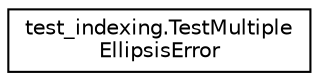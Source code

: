 digraph "Graphical Class Hierarchy"
{
 // LATEX_PDF_SIZE
  edge [fontname="Helvetica",fontsize="10",labelfontname="Helvetica",labelfontsize="10"];
  node [fontname="Helvetica",fontsize="10",shape=record];
  rankdir="LR";
  Node0 [label="test_indexing.TestMultiple\lEllipsisError",height=0.2,width=0.4,color="black", fillcolor="white", style="filled",URL="$classtest__indexing_1_1TestMultipleEllipsisError.html",tooltip=" "];
}
